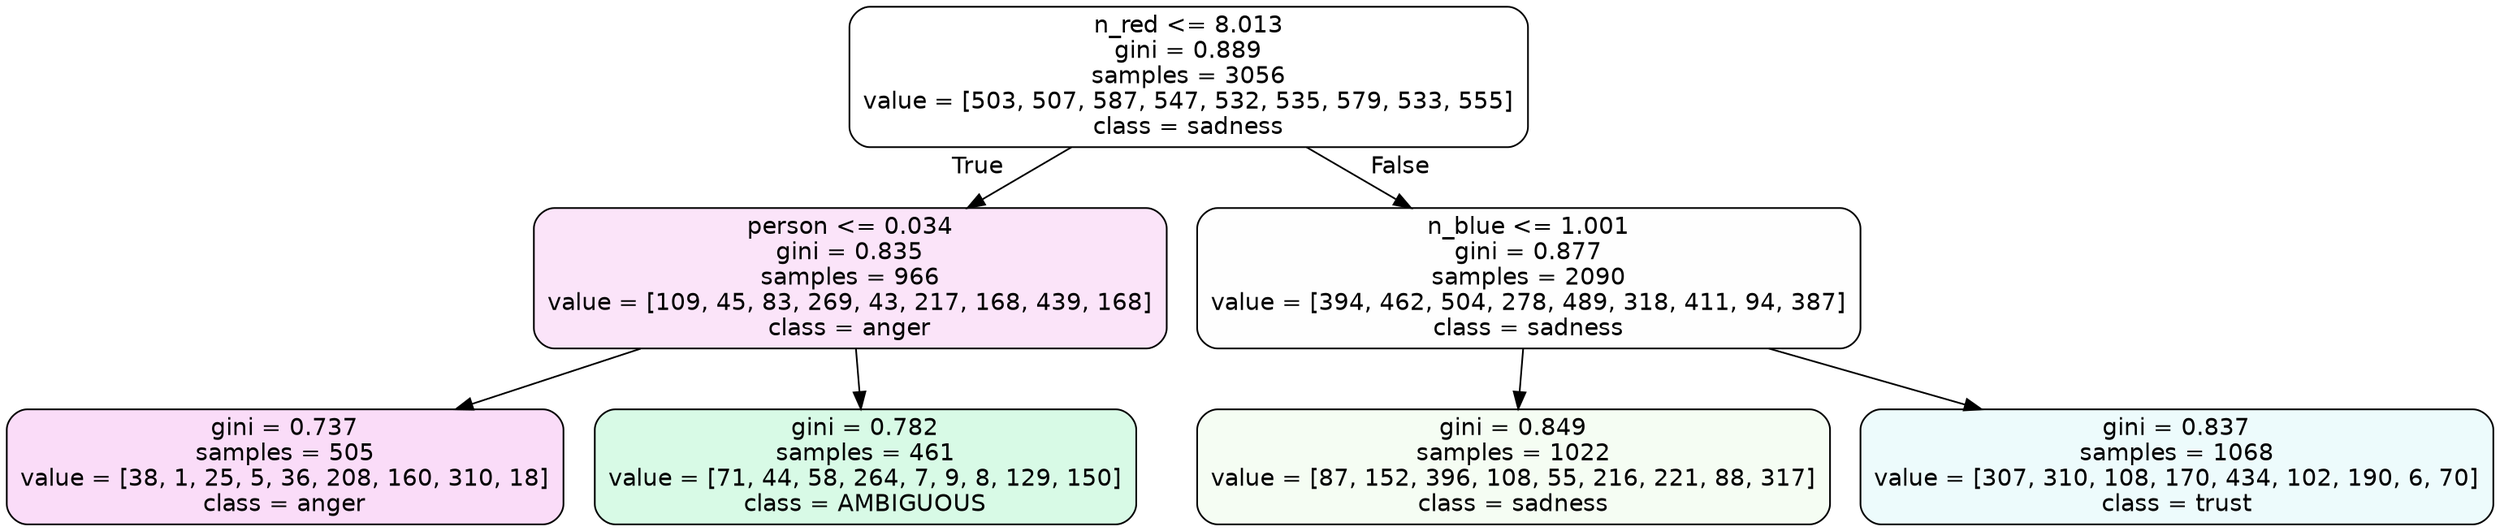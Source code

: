 digraph Tree {
node [shape=box, style="filled, rounded", color="black", fontname=helvetica] ;
edge [fontname=helvetica] ;
0 [label="n_red <= 8.013\ngini = 0.889\nsamples = 3056\nvalue = [503, 507, 587, 547, 532, 535, 579, 533, 555]\nclass = sadness", fillcolor="#64e53900"] ;
1 [label="person <= 0.034\ngini = 0.835\nsamples = 966\nvalue = [109, 45, 83, 269, 43, 217, 168, 439, 168]\nclass = anger", fillcolor="#e539d722"] ;
0 -> 1 [labeldistance=2.5, labelangle=45, headlabel="True"] ;
2 [label="gini = 0.737\nsamples = 505\nvalue = [38, 1, 25, 5, 36, 208, 160, 310, 18]\nclass = anger", fillcolor="#e539d72c"] ;
1 -> 2 ;
3 [label="gini = 0.782\nsamples = 461\nvalue = [71, 44, 58, 264, 7, 9, 8, 129, 150]\nclass = AMBIGUOUS", fillcolor="#39e58131"] ;
1 -> 3 ;
4 [label="n_blue <= 1.001\ngini = 0.877\nsamples = 2090\nvalue = [394, 462, 504, 278, 489, 318, 411, 94, 387]\nclass = sadness", fillcolor="#64e53901"] ;
0 -> 4 [labeldistance=2.5, labelangle=-45, headlabel="False"] ;
5 [label="gini = 0.849\nsamples = 1022\nvalue = [87, 152, 396, 108, 55, 216, 221, 88, 317]\nclass = sadness", fillcolor="#64e5390f"] ;
4 -> 5 ;
6 [label="gini = 0.837\nsamples = 1068\nvalue = [307, 310, 108, 170, 434, 102, 190, 6, 70]\nclass = trust", fillcolor="#39d7e517"] ;
4 -> 6 ;
}